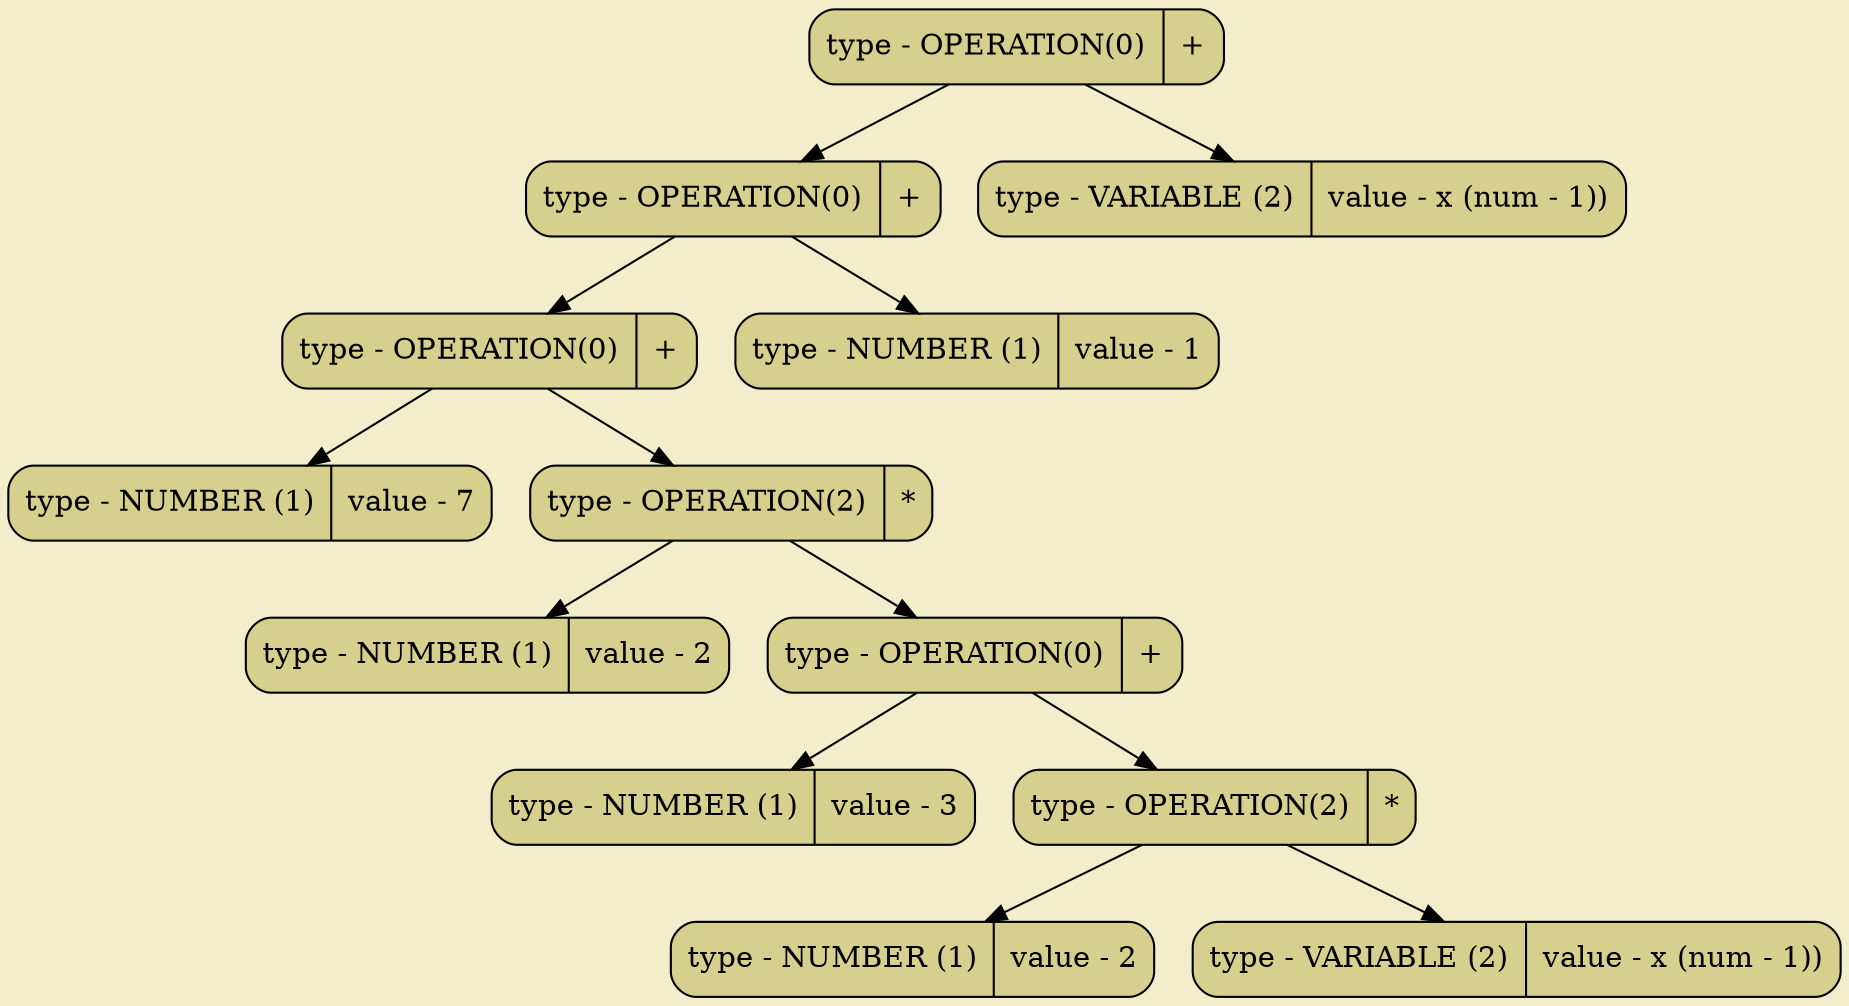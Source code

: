 digraph
{
bgcolor="#F2EECB";
rankdir = TB;
POINT_0x59bed1ea46e8[shape=Mrecord, label = "type - OPERATION(0) | +", style="filled",fillcolor="#D7CF8D"]
POINT_0x59bed1ea46b8[shape=Mrecord, label = "type - OPERATION(0) | +", style="filled",fillcolor="#D7CF8D"]
POINT_0x59bed1ea4568[shape=Mrecord, label = "type - OPERATION(0) | +", style="filled",fillcolor="#D7CF8D"]
POINT_0x59bed1ea44a8[shape=Mrecord, label = "type - NUMBER (1) | value - 7", style="filled",fillcolor="#D7CF8D"]
POINT_0x59bed1ea4598[shape=Mrecord, label = "type - OPERATION(2) | *", style="filled",fillcolor="#D7CF8D"]
POINT_0x59bed1ea4580[shape=Mrecord, label = "type - NUMBER (1) | value - 2", style="filled",fillcolor="#D7CF8D"]
POINT_0x59bed1ea45e0[shape=Mrecord, label = "type - OPERATION(0) | +", style="filled",fillcolor="#D7CF8D"]
POINT_0x59bed1ea45c8[shape=Mrecord, label = "type - NUMBER (1) | value - 3", style="filled",fillcolor="#D7CF8D"]
POINT_0x59bed1ea4670[shape=Mrecord, label = "type - OPERATION(2) | *", style="filled",fillcolor="#D7CF8D"]
POINT_0x59bed1ea4610[shape=Mrecord, label = "type - NUMBER (1) | value - 2", style="filled",fillcolor="#D7CF8D"]
POINT_0x59bed1ea4688[shape=Mrecord, label = "type - VARIABLE (2) | value - x (num - 1))", style="filled",fillcolor="#D7CF8D"]
POINT_0x59bed1ea46d0[shape=Mrecord, label = "type - NUMBER (1) | value - 1", style="filled",fillcolor="#D7CF8D"]
POINT_0x59bed1ea4700[shape=Mrecord, label = "type - VARIABLE (2) | value - x (num - 1))", style="filled",fillcolor="#D7CF8D"]
POINT_0x59bed1ea46e8 -> POINT_0x59bed1ea46b8
POINT_0x59bed1ea46e8 -> POINT_0x59bed1ea4700
POINT_0x59bed1ea46b8 -> POINT_0x59bed1ea4568
POINT_0x59bed1ea46b8 -> POINT_0x59bed1ea46d0
POINT_0x59bed1ea4568 -> POINT_0x59bed1ea44a8
POINT_0x59bed1ea4568 -> POINT_0x59bed1ea4598
POINT_0x59bed1ea4598 -> POINT_0x59bed1ea4580
POINT_0x59bed1ea4598 -> POINT_0x59bed1ea45e0
POINT_0x59bed1ea45e0 -> POINT_0x59bed1ea45c8
POINT_0x59bed1ea45e0 -> POINT_0x59bed1ea4670
POINT_0x59bed1ea4670 -> POINT_0x59bed1ea4610
POINT_0x59bed1ea4670 -> POINT_0x59bed1ea4688
}
